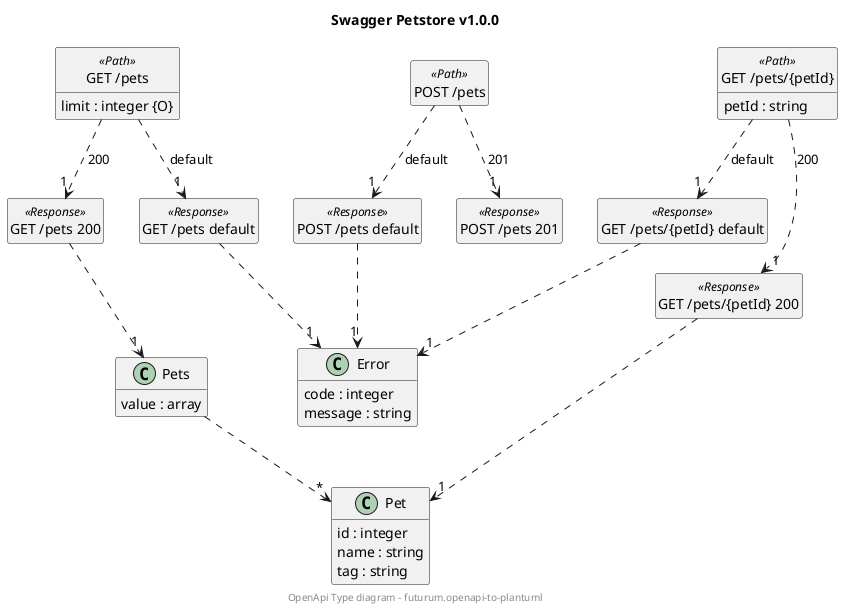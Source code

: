 @startuml OpenApi Type diagram

hide <<Path>> circle
hide <<Response>> circle
hide <<Parameter>> circle
hide empty methods
hide empty fields
set namespaceSeparator none

title Swagger Petstore v1.0.0
footer OpenApi Type diagram - futurum.openapi-to-plantuml
class "GET /pets" <<Path>> {
{field} limit : integer {O}
}

class "GET /pets 200" <<Response>> { }
class "GET /pets default" <<Response>> { }
class "POST /pets" <<Path>> {
}

class "POST /pets 201" <<Response>> { }
class "POST /pets default" <<Response>> { }
class "GET /pets/{petId}" <<Path>> {
{field} petId : string
}

class "GET /pets/{petId} 200" <<Response>> { }
class "GET /pets/{petId} default" <<Response>> { }
class "Pet" {
{field} id : integer
{field} name : string
{field} tag : string
}

class "Pets" {
{field} value : array
}

class "Error" {
{field} code : integer
{field} message : string
}

"GET /pets" ..> "1" "GET /pets 200" : "200"
"GET /pets 200" ..> "1" "Pets"
"GET /pets" ..> "1" "GET /pets default" : "default"
"GET /pets default" ..> "1" "Error"
"POST /pets" ..> "1" "POST /pets 201" : "201"
"POST /pets" ..> "1" "POST /pets default" : "default"
"POST /pets default" ..> "1" "Error"
"GET /pets/{petId}" ..> "1" "GET /pets/{petId} 200" : "200"
"GET /pets/{petId} 200" ..> "1" "Pet"
"GET /pets/{petId}" ..> "1" "GET /pets/{petId} default" : "default"
"GET /pets/{petId} default" ..> "1" "Error"
"Pets" ..> "*" "Pet"


@enduml